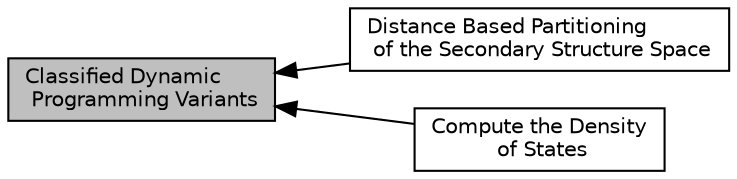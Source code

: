 digraph "Classified Dynamic Programming Variants"
{
  bgcolor="transparent";
  edge [fontname="Helvetica",fontsize="10",labelfontname="Helvetica",labelfontsize="10"];
  node [fontname="Helvetica",fontsize="10",shape=box];
  rankdir=LR;
  Node0 [label="Classified Dynamic\l Programming Variants",height=0.2,width=0.4,color="black", fillcolor="grey75", style="filled", fontcolor="black",tooltip=" "];
  Node1 [label="Distance Based Partitioning\l of the Secondary Structure Space",height=0.2,width=0.4,color="black",URL="$group__kl__neighborhood.html",tooltip=" "];
  Node2 [label="Compute the Density\l of States",height=0.2,width=0.4,color="black",URL="$group__dos.html",tooltip=" "];
  Node0->Node1 [shape=plaintext, dir="back", style="solid"];
  Node0->Node2 [shape=plaintext, dir="back", style="solid"];
}
